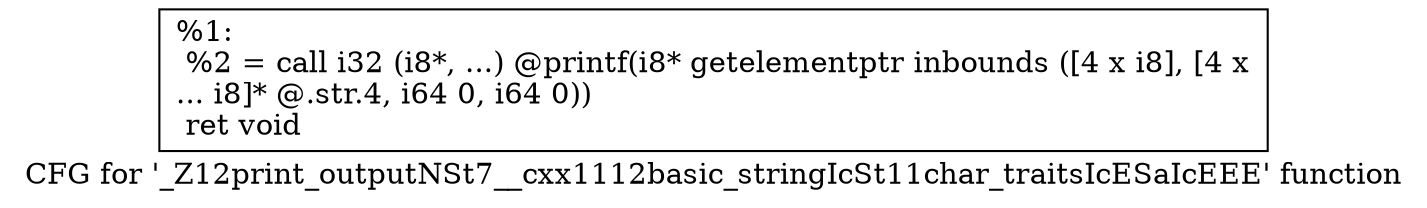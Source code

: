 digraph "CFG for '_Z12print_outputNSt7__cxx1112basic_stringIcSt11char_traitsIcESaIcEEE' function" {
	label="CFG for '_Z12print_outputNSt7__cxx1112basic_stringIcSt11char_traitsIcESaIcEEE' function";

	Node0x1852ba0 [shape=record,label="{%1:\l  %2 = call i32 (i8*, ...) @printf(i8* getelementptr inbounds ([4 x i8], [4 x\l... i8]* @.str.4, i64 0, i64 0))\l  ret void\l}"];
}
